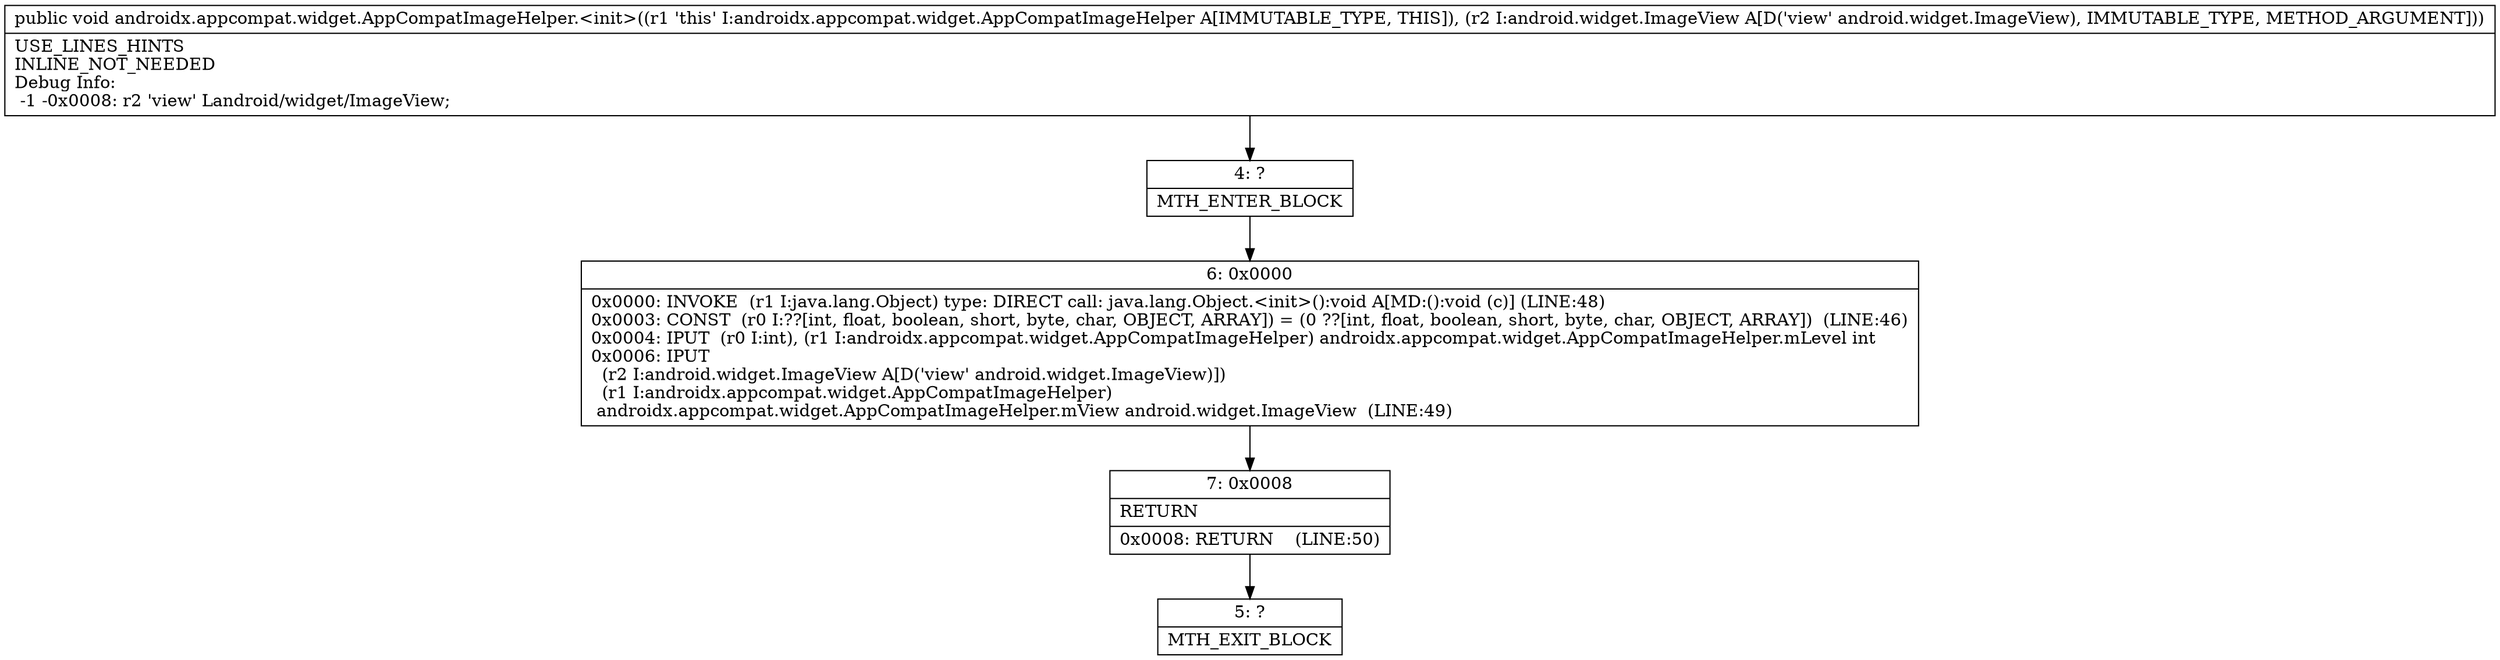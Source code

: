 digraph "CFG forandroidx.appcompat.widget.AppCompatImageHelper.\<init\>(Landroid\/widget\/ImageView;)V" {
Node_4 [shape=record,label="{4\:\ ?|MTH_ENTER_BLOCK\l}"];
Node_6 [shape=record,label="{6\:\ 0x0000|0x0000: INVOKE  (r1 I:java.lang.Object) type: DIRECT call: java.lang.Object.\<init\>():void A[MD:():void (c)] (LINE:48)\l0x0003: CONST  (r0 I:??[int, float, boolean, short, byte, char, OBJECT, ARRAY]) = (0 ??[int, float, boolean, short, byte, char, OBJECT, ARRAY])  (LINE:46)\l0x0004: IPUT  (r0 I:int), (r1 I:androidx.appcompat.widget.AppCompatImageHelper) androidx.appcompat.widget.AppCompatImageHelper.mLevel int \l0x0006: IPUT  \l  (r2 I:android.widget.ImageView A[D('view' android.widget.ImageView)])\l  (r1 I:androidx.appcompat.widget.AppCompatImageHelper)\l androidx.appcompat.widget.AppCompatImageHelper.mView android.widget.ImageView  (LINE:49)\l}"];
Node_7 [shape=record,label="{7\:\ 0x0008|RETURN\l|0x0008: RETURN    (LINE:50)\l}"];
Node_5 [shape=record,label="{5\:\ ?|MTH_EXIT_BLOCK\l}"];
MethodNode[shape=record,label="{public void androidx.appcompat.widget.AppCompatImageHelper.\<init\>((r1 'this' I:androidx.appcompat.widget.AppCompatImageHelper A[IMMUTABLE_TYPE, THIS]), (r2 I:android.widget.ImageView A[D('view' android.widget.ImageView), IMMUTABLE_TYPE, METHOD_ARGUMENT]))  | USE_LINES_HINTS\lINLINE_NOT_NEEDED\lDebug Info:\l  \-1 \-0x0008: r2 'view' Landroid\/widget\/ImageView;\l}"];
MethodNode -> Node_4;Node_4 -> Node_6;
Node_6 -> Node_7;
Node_7 -> Node_5;
}

